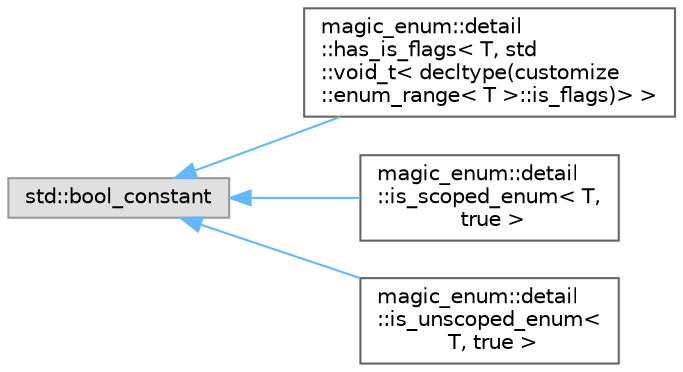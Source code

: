 digraph "クラス階層図"
{
 // LATEX_PDF_SIZE
  bgcolor="transparent";
  edge [fontname=Helvetica,fontsize=10,labelfontname=Helvetica,labelfontsize=10];
  node [fontname=Helvetica,fontsize=10,shape=box,height=0.2,width=0.4];
  rankdir="LR";
  Node0 [id="Node000000",label="std::bool_constant",height=0.2,width=0.4,color="grey60", fillcolor="#E0E0E0", style="filled",tooltip=" "];
  Node0 -> Node1 [id="edge24_Node000000_Node000001",dir="back",color="steelblue1",style="solid",tooltip=" "];
  Node1 [id="Node000001",label="magic_enum::detail\l::has_is_flags\< T, std\l::void_t\< decltype(customize\l::enum_range\< T \>::is_flags)\> \>",height=0.2,width=0.4,color="grey40", fillcolor="white", style="filled",URL="$structmagic__enum_1_1detail_1_1has__is__flags_3_01_t_00_01std_1_1void__t_3_01decltype_07customiz5850fc280780eb0d4e359edf8de2e402.html",tooltip=" "];
  Node0 -> Node2 [id="edge25_Node000000_Node000002",dir="back",color="steelblue1",style="solid",tooltip=" "];
  Node2 [id="Node000002",label="magic_enum::detail\l::is_scoped_enum\< T,\l true \>",height=0.2,width=0.4,color="grey40", fillcolor="white", style="filled",URL="$structmagic__enum_1_1detail_1_1is__scoped__enum_3_01_t_00_01true_01_4.html",tooltip=" "];
  Node0 -> Node3 [id="edge26_Node000000_Node000003",dir="back",color="steelblue1",style="solid",tooltip=" "];
  Node3 [id="Node000003",label="magic_enum::detail\l::is_unscoped_enum\<\l T, true \>",height=0.2,width=0.4,color="grey40", fillcolor="white", style="filled",URL="$structmagic__enum_1_1detail_1_1is__unscoped__enum_3_01_t_00_01true_01_4.html",tooltip=" "];
}
